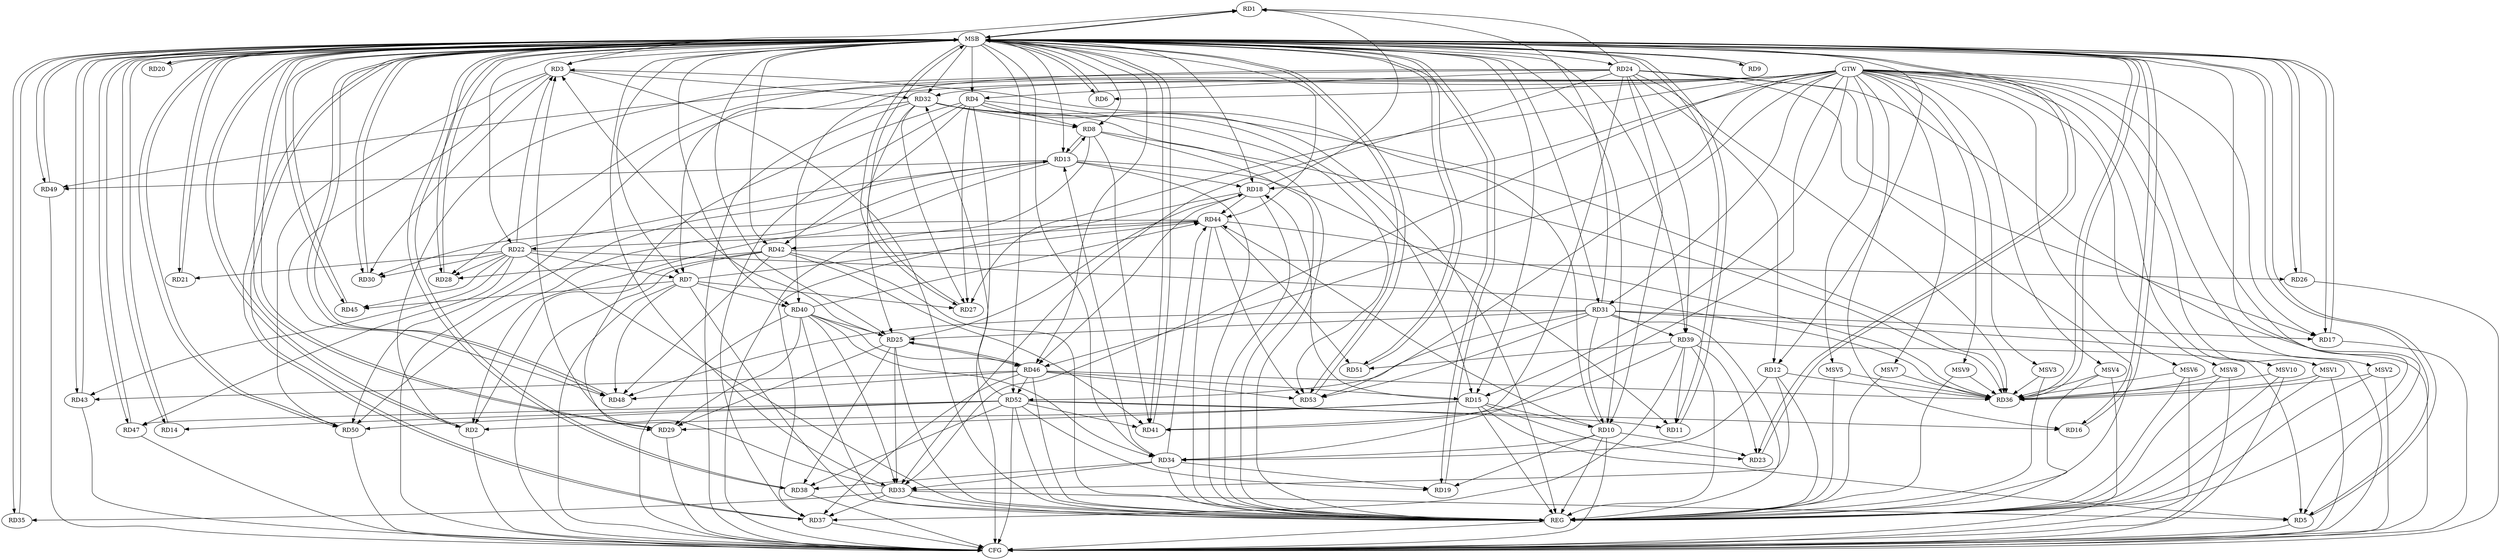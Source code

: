 strict digraph G {
  RD1 [ label="RD1" ];
  RD2 [ label="RD2" ];
  RD3 [ label="RD3" ];
  RD4 [ label="RD4" ];
  RD5 [ label="RD5" ];
  RD6 [ label="RD6" ];
  RD7 [ label="RD7" ];
  RD8 [ label="RD8" ];
  RD9 [ label="RD9" ];
  RD10 [ label="RD10" ];
  RD11 [ label="RD11" ];
  RD12 [ label="RD12" ];
  RD13 [ label="RD13" ];
  RD14 [ label="RD14" ];
  RD15 [ label="RD15" ];
  RD16 [ label="RD16" ];
  RD17 [ label="RD17" ];
  RD18 [ label="RD18" ];
  RD19 [ label="RD19" ];
  RD20 [ label="RD20" ];
  RD21 [ label="RD21" ];
  RD22 [ label="RD22" ];
  RD23 [ label="RD23" ];
  RD24 [ label="RD24" ];
  RD25 [ label="RD25" ];
  RD26 [ label="RD26" ];
  RD27 [ label="RD27" ];
  RD28 [ label="RD28" ];
  RD29 [ label="RD29" ];
  RD30 [ label="RD30" ];
  RD31 [ label="RD31" ];
  RD32 [ label="RD32" ];
  RD33 [ label="RD33" ];
  RD34 [ label="RD34" ];
  RD35 [ label="RD35" ];
  RD36 [ label="RD36" ];
  RD37 [ label="RD37" ];
  RD38 [ label="RD38" ];
  RD39 [ label="RD39" ];
  RD40 [ label="RD40" ];
  RD41 [ label="RD41" ];
  RD42 [ label="RD42" ];
  RD43 [ label="RD43" ];
  RD44 [ label="RD44" ];
  RD45 [ label="RD45" ];
  RD46 [ label="RD46" ];
  RD47 [ label="RD47" ];
  RD48 [ label="RD48" ];
  RD49 [ label="RD49" ];
  RD50 [ label="RD50" ];
  RD51 [ label="RD51" ];
  RD52 [ label="RD52" ];
  RD53 [ label="RD53" ];
  GTW [ label="GTW" ];
  REG [ label="REG" ];
  MSB [ label="MSB" ];
  CFG [ label="CFG" ];
  MSV1 [ label="MSV1" ];
  MSV2 [ label="MSV2" ];
  MSV3 [ label="MSV3" ];
  MSV4 [ label="MSV4" ];
  MSV5 [ label="MSV5" ];
  MSV6 [ label="MSV6" ];
  MSV7 [ label="MSV7" ];
  MSV8 [ label="MSV8" ];
  MSV9 [ label="MSV9" ];
  MSV10 [ label="MSV10" ];
  RD3 -> RD1;
  RD18 -> RD1;
  RD24 -> RD1;
  RD31 -> RD1;
  RD13 -> RD2;
  RD15 -> RD2;
  RD24 -> RD2;
  RD42 -> RD2;
  RD10 -> RD3;
  RD22 -> RD3;
  RD25 -> RD3;
  RD3 -> RD30;
  RD3 -> RD32;
  RD33 -> RD3;
  RD3 -> RD48;
  RD3 -> RD50;
  RD4 -> RD8;
  RD24 -> RD4;
  RD4 -> RD27;
  RD4 -> RD29;
  RD4 -> RD37;
  RD4 -> RD42;
  RD4 -> RD53;
  RD15 -> RD5;
  RD33 -> RD5;
  RD39 -> RD5;
  RD22 -> RD7;
  RD7 -> RD27;
  RD7 -> RD40;
  RD7 -> RD44;
  RD7 -> RD45;
  RD7 -> RD48;
  RD8 -> RD13;
  RD13 -> RD8;
  RD32 -> RD8;
  RD8 -> RD36;
  RD8 -> RD41;
  RD15 -> RD10;
  RD10 -> RD19;
  RD10 -> RD23;
  RD24 -> RD10;
  RD31 -> RD10;
  RD10 -> RD34;
  RD10 -> RD44;
  RD13 -> RD11;
  RD39 -> RD11;
  RD52 -> RD11;
  RD24 -> RD12;
  RD12 -> RD33;
  RD12 -> RD34;
  RD12 -> RD36;
  RD13 -> RD18;
  RD22 -> RD13;
  RD34 -> RD13;
  RD13 -> RD49;
  RD13 -> RD50;
  RD52 -> RD14;
  RD15 -> RD18;
  RD15 -> RD23;
  RD15 -> RD29;
  RD32 -> RD15;
  RD46 -> RD15;
  RD52 -> RD16;
  RD24 -> RD17;
  RD31 -> RD17;
  RD25 -> RD18;
  RD18 -> RD37;
  RD18 -> RD44;
  RD18 -> RD46;
  RD34 -> RD19;
  RD52 -> RD19;
  RD22 -> RD21;
  RD22 -> RD28;
  RD22 -> RD30;
  RD22 -> RD36;
  RD22 -> RD43;
  RD44 -> RD22;
  RD22 -> RD45;
  RD22 -> RD47;
  RD39 -> RD23;
  RD24 -> RD33;
  RD24 -> RD36;
  RD24 -> RD39;
  RD24 -> RD40;
  RD24 -> RD41;
  RD25 -> RD29;
  RD31 -> RD25;
  RD32 -> RD25;
  RD25 -> RD33;
  RD25 -> RD38;
  RD40 -> RD25;
  RD25 -> RD46;
  RD46 -> RD25;
  RD42 -> RD26;
  RD32 -> RD27;
  RD42 -> RD28;
  RD40 -> RD29;
  RD44 -> RD30;
  RD31 -> RD39;
  RD31 -> RD48;
  RD31 -> RD52;
  RD31 -> RD53;
  RD32 -> RD36;
  RD32 -> RD50;
  RD52 -> RD32;
  RD34 -> RD33;
  RD33 -> RD35;
  RD33 -> RD37;
  RD40 -> RD33;
  RD34 -> RD38;
  RD40 -> RD34;
  RD34 -> RD44;
  RD44 -> RD36;
  RD46 -> RD36;
  RD39 -> RD37;
  RD46 -> RD37;
  RD52 -> RD38;
  RD39 -> RD41;
  RD39 -> RD51;
  RD40 -> RD44;
  RD40 -> RD46;
  RD42 -> RD41;
  RD52 -> RD41;
  RD44 -> RD42;
  RD42 -> RD48;
  RD46 -> RD43;
  RD44 -> RD51;
  RD44 -> RD53;
  RD46 -> RD48;
  RD46 -> RD52;
  RD46 -> RD53;
  RD52 -> RD47;
  RD52 -> RD50;
  GTW -> RD32;
  GTW -> RD6;
  GTW -> RD7;
  GTW -> RD46;
  GTW -> RD15;
  GTW -> RD16;
  GTW -> RD27;
  GTW -> RD31;
  GTW -> RD49;
  GTW -> RD33;
  GTW -> RD5;
  GTW -> RD17;
  GTW -> RD34;
  GTW -> RD28;
  GTW -> RD53;
  GTW -> RD18;
  RD3 -> REG;
  RD4 -> REG;
  RD7 -> REG;
  RD8 -> REG;
  RD10 -> REG;
  RD12 -> REG;
  RD13 -> REG;
  RD15 -> REG;
  RD18 -> REG;
  RD22 -> REG;
  RD24 -> REG;
  RD25 -> REG;
  RD31 -> REG;
  RD32 -> REG;
  RD33 -> REG;
  RD34 -> REG;
  RD39 -> REG;
  RD40 -> REG;
  RD42 -> REG;
  RD44 -> REG;
  RD46 -> REG;
  RD52 -> REG;
  RD1 -> MSB;
  MSB -> RD10;
  MSB -> RD12;
  MSB -> RD37;
  MSB -> RD40;
  MSB -> RD53;
  MSB -> REG;
  RD2 -> MSB;
  MSB -> RD6;
  MSB -> RD14;
  MSB -> RD19;
  MSB -> RD21;
  MSB -> RD25;
  MSB -> RD29;
  RD5 -> MSB;
  MSB -> RD4;
  MSB -> RD26;
  MSB -> RD32;
  MSB -> RD35;
  MSB -> RD36;
  MSB -> RD38;
  MSB -> RD42;
  MSB -> RD47;
  RD6 -> MSB;
  MSB -> RD3;
  MSB -> RD45;
  MSB -> RD52;
  RD9 -> MSB;
  MSB -> RD15;
  MSB -> RD17;
  MSB -> RD24;
  RD11 -> MSB;
  MSB -> RD1;
  MSB -> RD30;
  MSB -> RD33;
  RD14 -> MSB;
  MSB -> RD20;
  MSB -> RD22;
  MSB -> RD27;
  MSB -> RD51;
  RD16 -> MSB;
  MSB -> RD7;
  MSB -> RD39;
  MSB -> RD50;
  RD17 -> MSB;
  RD19 -> MSB;
  RD20 -> MSB;
  RD21 -> MSB;
  MSB -> RD2;
  MSB -> RD31;
  MSB -> RD34;
  MSB -> RD44;
  MSB -> RD48;
  RD23 -> MSB;
  MSB -> RD43;
  RD26 -> MSB;
  RD27 -> MSB;
  MSB -> RD16;
  MSB -> RD28;
  RD28 -> MSB;
  MSB -> RD5;
  MSB -> RD9;
  MSB -> RD13;
  MSB -> RD23;
  RD29 -> MSB;
  MSB -> RD18;
  MSB -> RD46;
  RD30 -> MSB;
  RD35 -> MSB;
  RD36 -> MSB;
  RD37 -> MSB;
  RD38 -> MSB;
  RD41 -> MSB;
  MSB -> RD8;
  RD43 -> MSB;
  RD45 -> MSB;
  MSB -> RD11;
  RD47 -> MSB;
  RD48 -> MSB;
  RD49 -> MSB;
  RD50 -> MSB;
  MSB -> RD49;
  RD51 -> MSB;
  RD53 -> MSB;
  MSB -> RD41;
  RD49 -> CFG;
  RD10 -> CFG;
  RD13 -> CFG;
  RD26 -> CFG;
  RD52 -> CFG;
  RD47 -> CFG;
  RD24 -> CFG;
  RD37 -> CFG;
  RD42 -> CFG;
  RD31 -> CFG;
  RD17 -> CFG;
  RD2 -> CFG;
  RD7 -> CFG;
  RD8 -> CFG;
  RD38 -> CFG;
  RD40 -> CFG;
  RD5 -> CFG;
  RD29 -> CFG;
  RD50 -> CFG;
  RD4 -> CFG;
  RD32 -> CFG;
  RD43 -> CFG;
  REG -> CFG;
  MSV1 -> RD36;
  MSV2 -> RD36;
  MSV3 -> RD36;
  MSV4 -> RD36;
  MSV5 -> RD36;
  MSV6 -> RD36;
  MSV7 -> RD36;
  MSV8 -> RD36;
  MSV9 -> RD36;
  MSV10 -> RD36;
  GTW -> MSV1;
  MSV1 -> REG;
  MSV1 -> CFG;
  GTW -> MSV2;
  MSV2 -> REG;
  MSV2 -> CFG;
  GTW -> MSV3;
  MSV3 -> REG;
  GTW -> MSV4;
  MSV4 -> REG;
  MSV4 -> CFG;
  GTW -> MSV5;
  MSV5 -> REG;
  GTW -> MSV6;
  MSV6 -> REG;
  MSV6 -> CFG;
  GTW -> MSV7;
  MSV7 -> REG;
  GTW -> MSV8;
  MSV8 -> REG;
  MSV8 -> CFG;
  GTW -> MSV9;
  MSV9 -> REG;
  GTW -> MSV10;
  MSV10 -> REG;
  MSV10 -> CFG;
}
